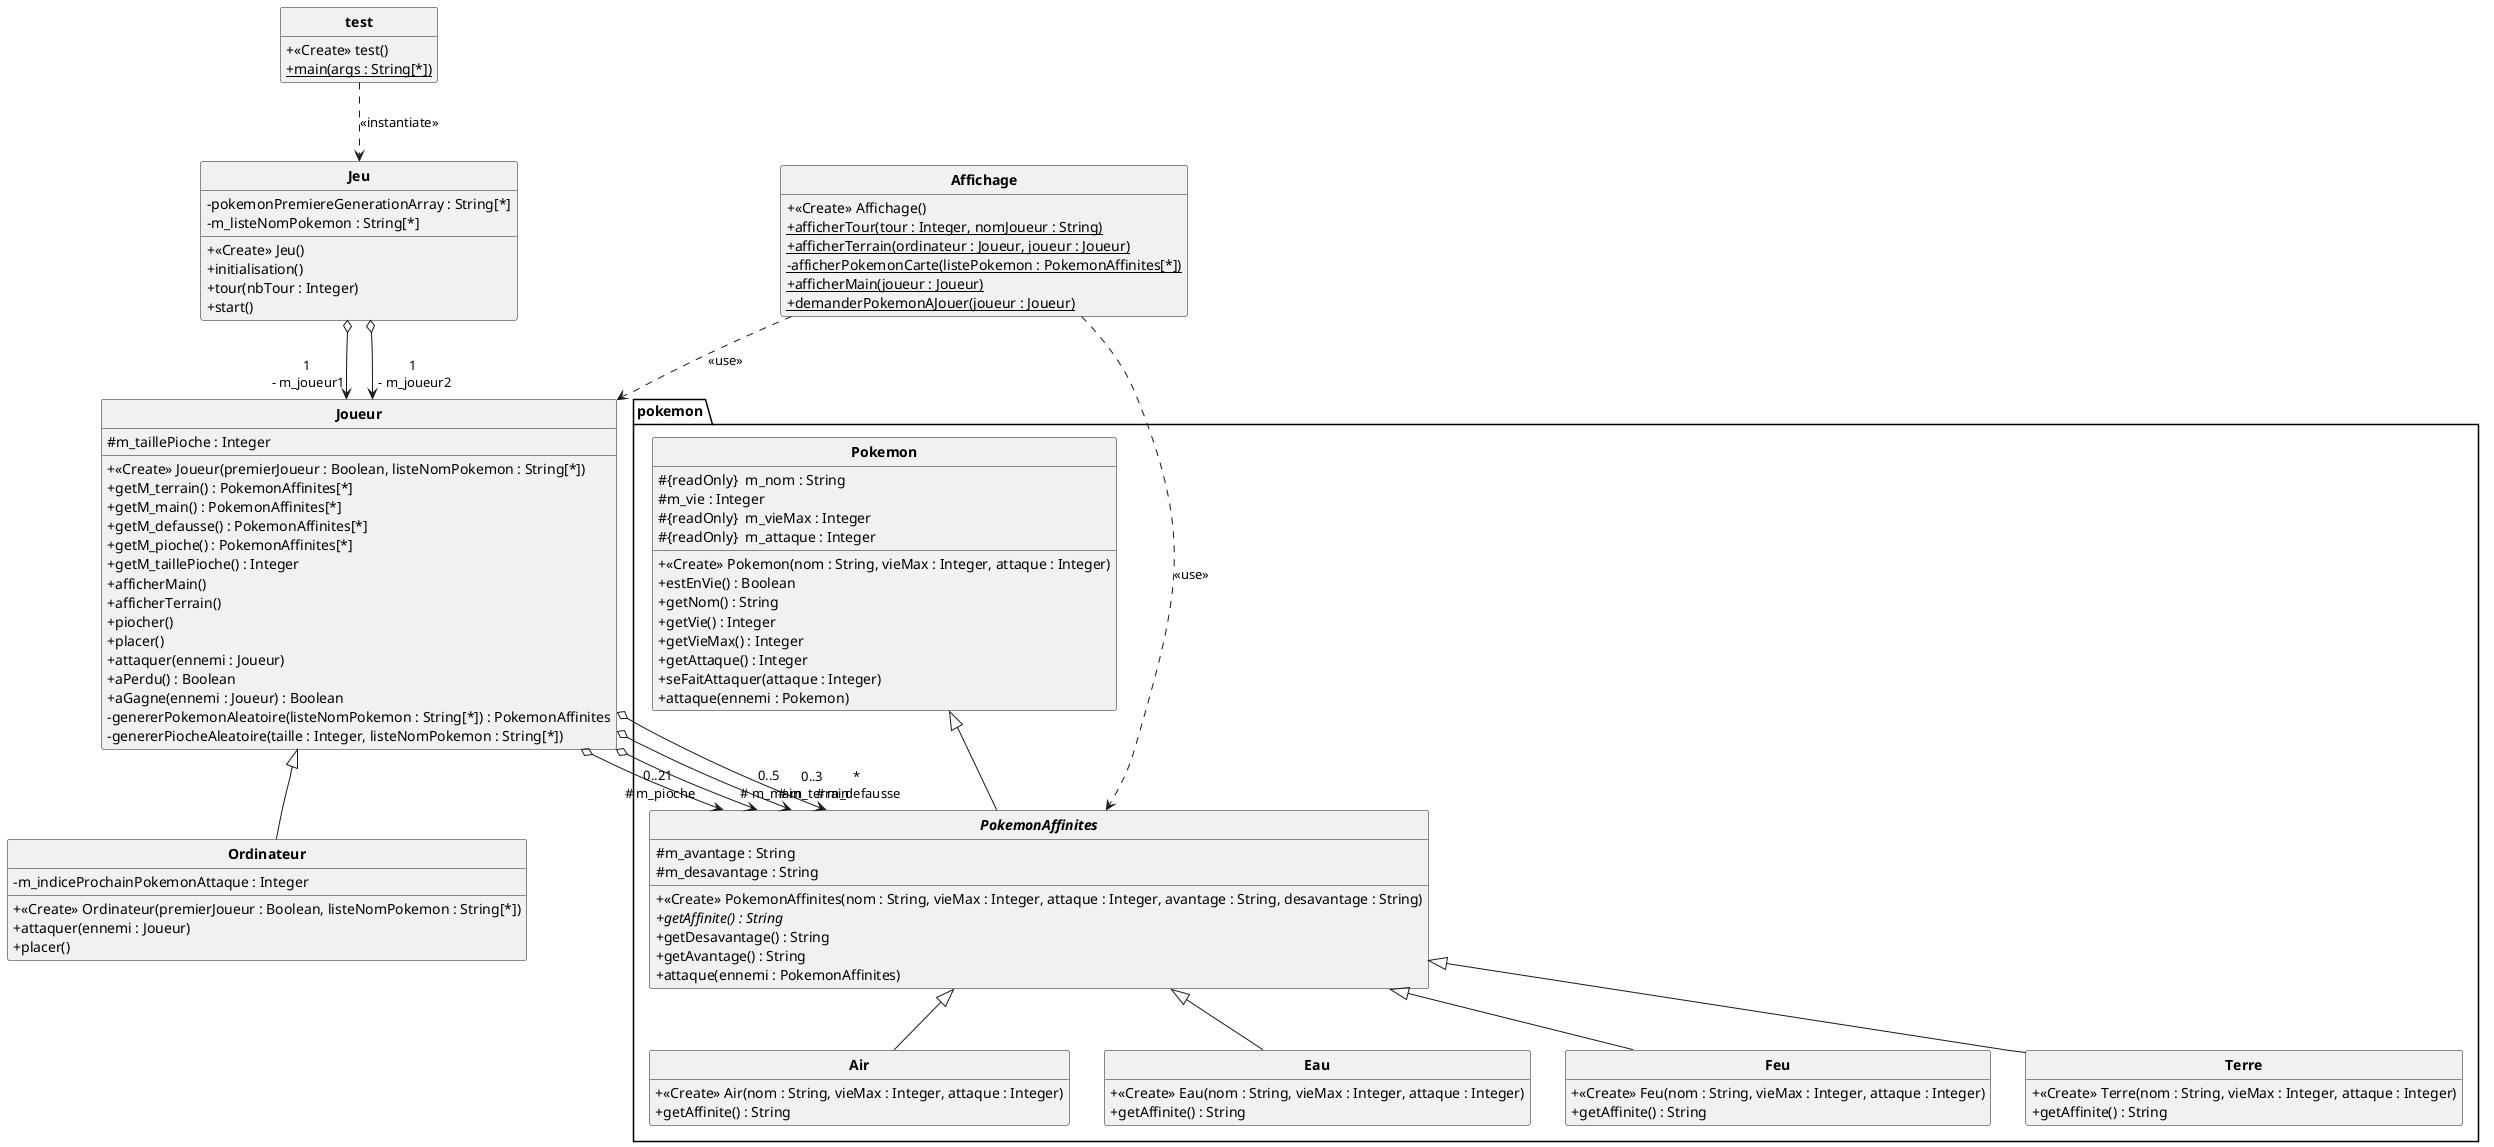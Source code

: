 @startuml
'https://plantuml.com/class-diagram
skinparam classAttributeIconSize 0
skinparam classFontStyle Bold
skinparam style strictuml
hide empty members

package pokemon
{
    class Air extends PokemonAffinites
    {
     + <<Create>> Air(nom : String, vieMax : Integer, attaque : Integer)
     + getAffinite() : String
    }
    class Eau extends PokemonAffinites
    {
     + <<Create>> Eau(nom : String, vieMax : Integer, attaque : Integer)
     + getAffinite() : String
    }
    class Feu extends PokemonAffinites
    {
     + <<Create>> Feu(nom : String, vieMax : Integer, attaque : Integer)
     + getAffinite() : String
    }

    class Pokemon
    {
     # {readOnly}  m_nom : String
     #  m_vie : Integer
     # {readOnly}  m_vieMax : Integer
     # {readOnly}  m_attaque : Integer
     + <<Create>> Pokemon(nom : String, vieMax : Integer, attaque : Integer)
     + estEnVie() : Boolean
     + getNom() : String
     + getVie() : Integer
     + getVieMax() : Integer
     + getAttaque() : Integer
     + seFaitAttaquer(attaque : Integer)
     + attaque(ennemi : Pokemon)
    }
    abstract class PokemonAffinites extends Pokemon
    {
     #  m_avantage : String
     #  m_desavantage : String
     + <<Create>> PokemonAffinites(nom : String, vieMax : Integer, attaque : Integer, avantage : String, desavantage : String)
     + {abstract} getAffinite() : String
     + getDesavantage() : String
     + getAvantage() : String
     + attaque(ennemi : PokemonAffinites)
    }
    class Terre extends PokemonAffinites
    {
     + <<Create>> Terre(nom : String, vieMax : Integer, attaque : Integer)
     + getAffinite() : String
    }
}

class Affichage
{
 + <<Create>> Affichage()
 + {static} afficherTour(tour : Integer, nomJoueur : String)
 + {static} afficherTerrain(ordinateur : Joueur, joueur : Joueur)
 - {static} afficherPokemonCarte(listePokemon : PokemonAffinites[*])
 + {static} afficherMain(joueur : Joueur)
 + {static} demanderPokemonAJouer(joueur : Joueur)
}

class Jeu
{
 -  pokemonPremiereGenerationArray : String[*]
 -  m_listeNomPokemon : String[*]
 + <<Create>> Jeu()
 + initialisation()
 + tour(nbTour : Integer)
 + start()
}

class Joueur
{
 #  m_taillePioche : Integer
 + <<Create>> Joueur(premierJoueur : Boolean, listeNomPokemon : String[*])
 + getM_terrain() : PokemonAffinites[*]
 + getM_main() : PokemonAffinites[*]
 + getM_defausse() : PokemonAffinites[*]
 + getM_pioche() : PokemonAffinites[*]
 + getM_taillePioche() : Integer
 + afficherMain()
 + afficherTerrain()
 + piocher()
 + placer()
 + attaquer(ennemi : Joueur)
 + aPerdu() : Boolean
 + aGagne(ennemi : Joueur) : Boolean
 - genererPokemonAleatoire(listeNomPokemon : String[*]) : PokemonAffinites
 - genererPiocheAleatoire(taille : Integer, listeNomPokemon : String[*])
}

class Ordinateur extends Joueur
{
 -  m_indiceProchainPokemonAttaque : Integer
 + <<Create>> Ordinateur(premierJoueur : Boolean, listeNomPokemon : String[*])
 + attaquer(ennemi : Joueur)
 + placer()
}

class test
{
 + <<Create>> test()
 + {static} main(args : String[*])
}

Jeu o--> "1\n - m_joueur1"Joueur
Jeu o--> "1\n - m_joueur2"Joueur

Joueur o--> "0..21\n # m_pioche"PokemonAffinites
Joueur o--> "0..5\n # m_main"PokemonAffinites
Joueur o--> "0..3\n # m_terrain"PokemonAffinites
Joueur o--> "*\n # m_defausse"PokemonAffinites

Affichage ..> Joueur : <<use>>
Affichage ..> PokemonAffinites : <<use>>
test ..> Jeu : <<instantiate>>

@enduml